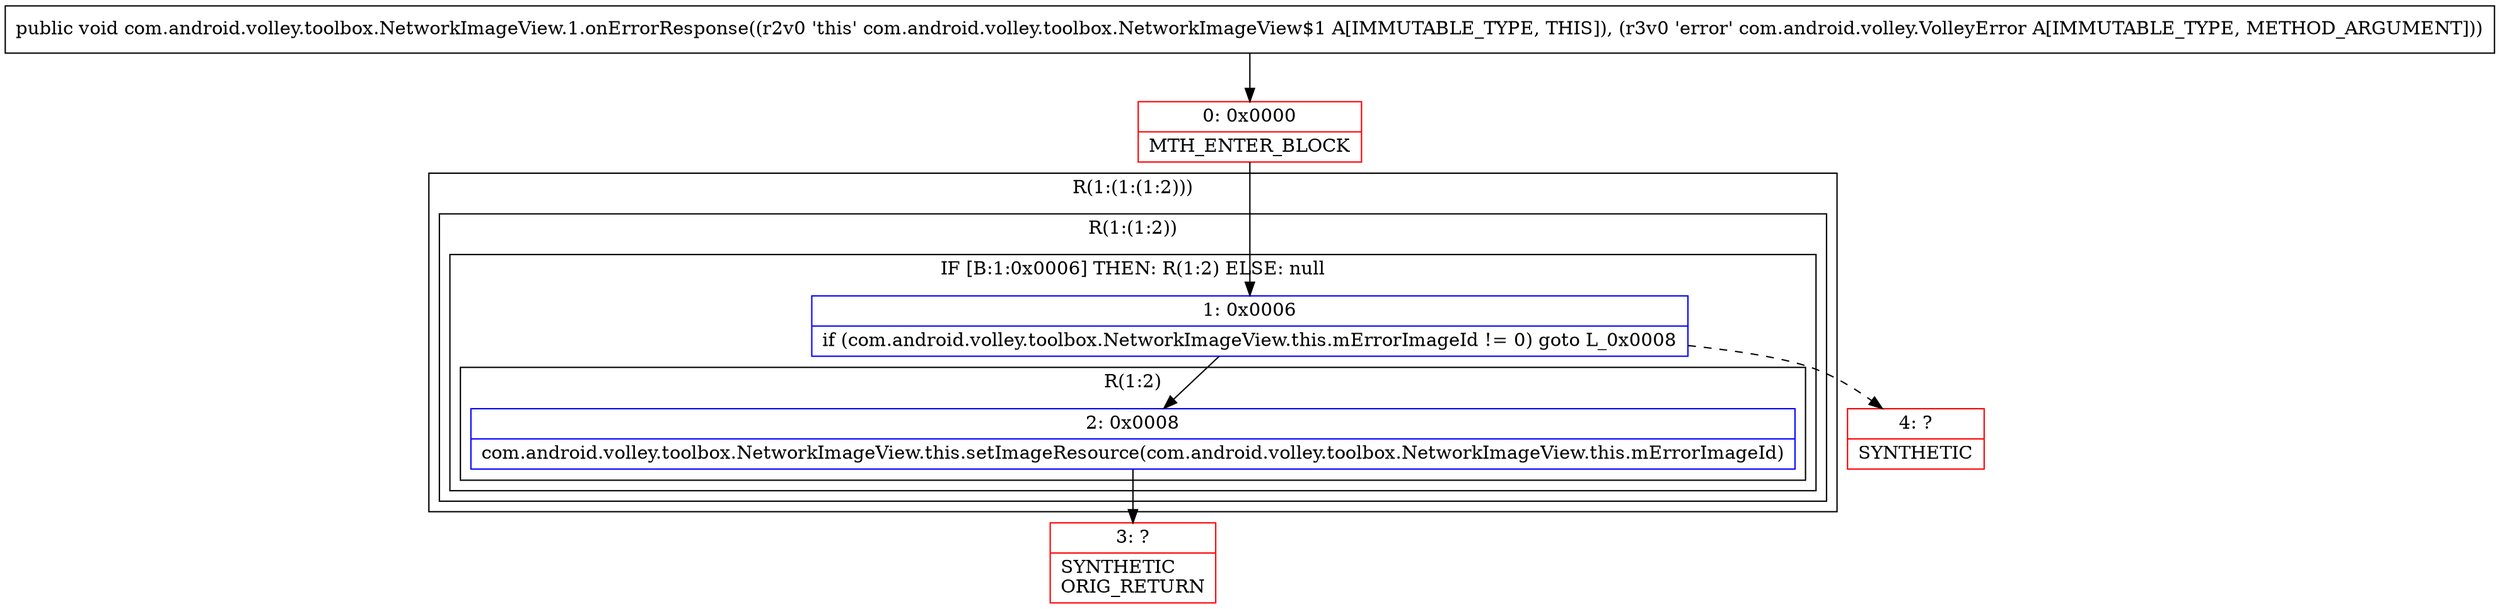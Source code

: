 digraph "CFG forcom.android.volley.toolbox.NetworkImageView.1.onErrorResponse(Lcom\/android\/volley\/VolleyError;)V" {
subgraph cluster_Region_1754185056 {
label = "R(1:(1:(1:2)))";
node [shape=record,color=blue];
subgraph cluster_Region_393710996 {
label = "R(1:(1:2))";
node [shape=record,color=blue];
subgraph cluster_IfRegion_806277314 {
label = "IF [B:1:0x0006] THEN: R(1:2) ELSE: null";
node [shape=record,color=blue];
Node_1 [shape=record,label="{1\:\ 0x0006|if (com.android.volley.toolbox.NetworkImageView.this.mErrorImageId != 0) goto L_0x0008\l}"];
subgraph cluster_Region_151477987 {
label = "R(1:2)";
node [shape=record,color=blue];
Node_2 [shape=record,label="{2\:\ 0x0008|com.android.volley.toolbox.NetworkImageView.this.setImageResource(com.android.volley.toolbox.NetworkImageView.this.mErrorImageId)\l}"];
}
}
}
}
Node_0 [shape=record,color=red,label="{0\:\ 0x0000|MTH_ENTER_BLOCK\l}"];
Node_3 [shape=record,color=red,label="{3\:\ ?|SYNTHETIC\lORIG_RETURN\l}"];
Node_4 [shape=record,color=red,label="{4\:\ ?|SYNTHETIC\l}"];
MethodNode[shape=record,label="{public void com.android.volley.toolbox.NetworkImageView.1.onErrorResponse((r2v0 'this' com.android.volley.toolbox.NetworkImageView$1 A[IMMUTABLE_TYPE, THIS]), (r3v0 'error' com.android.volley.VolleyError A[IMMUTABLE_TYPE, METHOD_ARGUMENT])) }"];
MethodNode -> Node_0;
Node_1 -> Node_2;
Node_1 -> Node_4[style=dashed];
Node_2 -> Node_3;
Node_0 -> Node_1;
}

